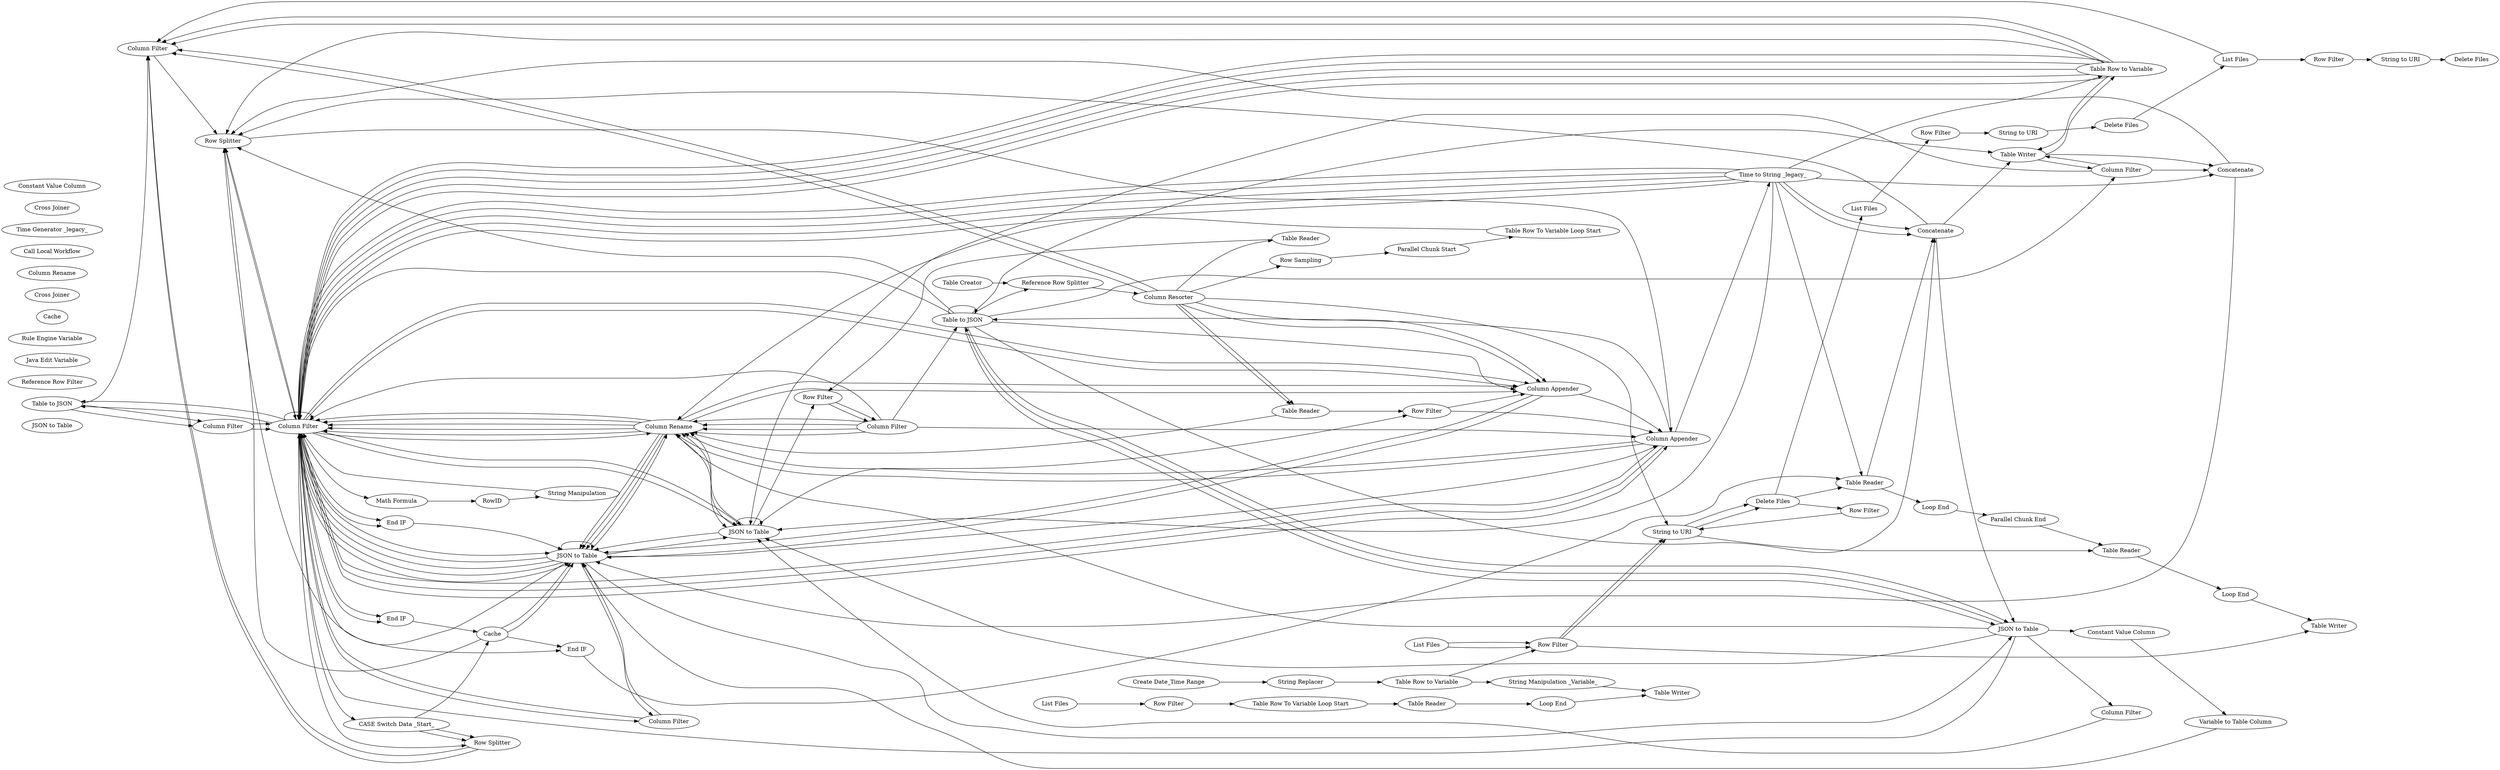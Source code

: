 digraph {
	1 [label="Try _Variable Ports_"]
	5 [label="Table Creator"]
	16 [label="Catch Errors _Data Ports_"]
	17 [label="Empty Table Creator"]
	63 [label="Table Creator"]
	64 [label="Reference Row Splitter"]
	37 [label="Table Creator"]
	51 [label="Cross Joiner"]
	65 [label="Column Filter"]
	67 [label=RowID]
	173 [label="Math Formula"]
	69 [label="String Manipulation"]
	70 [label="Column Resorter"]
	196 [label="Table Writer"]
	2 [label="Table Row To Variable Loop Start"]
	3 [label="Loop End"]
	15 [label="Column Filter"]
	14 [label="Column Filter"]
	15 [label="Column Rename"]
	18 [label="Cross Joiner"]
	20 [label="Column Filter"]
	19 [label="Row Splitter"]
	20 [label=Concatenate]
	28 [label="Table Row to Variable"]
	30 [label="Row Splitter"]
	47 [label="Rule Engine Variable"]
	49 [label="JSON to Table"]
	50 [label="Table Row to Variable"]
	51 [label="Call Remote Workflow"]
	7 [label="Table Row to Variable"]
	13 [label="Variable to Table Column"]
	14 [label="Table to JSON"]
	15 [label="Column Filter"]
	18 [label="Row Splitter"]
	19 [label=Concatenate]
	21 [label="Call Remote Workflow"]
	15 [label="Table Reader"]
	16 [label="Row Filter"]
	31 [label="String Manipulation"]
	52 [label="IF Switch"]
	53 [label="End IF"]
	15 [label="Column Filter"]
	14 [label="Column Filter"]
	15 [label="Column Rename"]
	17 [label="Table to JSON"]
	18 [label="Cross Joiner"]
	19 [label="JSON to Table"]
	20 [label="Column Filter"]
	24 [label="Variable to Table Column"]
	19 [label="Row Splitter"]
	20 [label=Concatenate]
	28 [label="Table Row to Variable"]
	30 [label="Row Splitter"]
	31 [label="Call Remote Workflow"]
	27 [label="Variable to Table Column"]
	196 [label="String to URI"]
	197 [label="Delete Files"]
	198 [label="Row Filter"]
	199 [label="List Files"]
	1 [label="Table Reader"]
	171 [label="String Manipulation _Variable_"]
	174 [label="Create Date_Time Range"]
	175 [label="Table Row to Variable"]
	185 [label="List Files"]
	187 [label="Table Row To Variable Loop Start"]
	188 [label="Table Reader"]
	189 [label="Loop End"]
	190 [label="Table Writer"]
	191 [label="Row Filter"]
	192 [label="Table Reader"]
	193 [label="Table Writer"]
	194 [label="Row Filter"]
	195 [label="Loop End"]
	196 [label="Table Row To Variable Loop Start"]
	197 [label="List Files"]
	198 [label="String Manipulation _Variable_"]
	227 [label="String Replacer"]
	196 [label="String to URI"]
	197 [label="Delete Files"]
	198 [label="Row Filter"]
	199 [label="List Files"]
	200 [label="List Files"]
	201 [label="String to URI"]
	202 [label="Row Filter"]
	203 [label="Delete Files"]
	204 [label="List Files"]
	205 [label="String to URI"]
	206 [label="Row Filter"]
	207 [label="Delete Files"]
	45 [label="CASE Switch Data _Start_"]
	20 [label=Concatenate]
	1 [label="JSON to Table"]
	5 [label="Table to JSON"]
	6 [label="Table Reader"]
	9 [label="Column Rename"]
	10 [label="Column Filter"]
	11 [label="Column Appender"]
	12 [label="Table Reader"]
	13 [label="Row Filter"]
	14 [label="Row Filter"]
	15 [label="Reference Row Filter"]
	16 [label="Reference Row Filter"]
	17 [label="Reference Row Filter"]
	11 [label="Column Appender"]
	15 [label="Column Rename"]
	20 [label="Column Filter"]
	36 [label="Row Splitter"]
	37 [label="Row Splitter"]
	20 [label=Concatenate]
	1 [label="JSON to Table"]
	5 [label="Table to JSON"]
	6 [label="Table Reader"]
	7 [label="Row Filter"]
	9 [label="Column Rename"]
	10 [label="Column Filter"]
	11 [label="Column Appender"]
	11 [label="Column Appender"]
	15 [label="Column Rename"]
	20 [label="Column Filter"]
	21 [label="Column Filter"]
	36 [label="Row Splitter"]
	37 [label="Row Splitter"]
	15 [label="Column Filter"]
	19 [label="Row Splitter"]
	20 [label=Concatenate]
	31 [label="Table Row to Variable"]
	35 [label="Call Local Workflow"]
	49 [label="Column Filter"]
	29 [label="Call Local Workflow"]
	30 [label="Row Splitter"]
	18 [label="JSON to Table"]
	19 [label="Column Rename"]
	21 [label="Column Filter"]
	22 [label="Variable to Table Column"]
	23 [label="Time Generator _legacy_"]
	24 [label="Cross Joiner"]
	25 [label="Constant Value Column"]
	27 [label="Table Reader"]
	28 [label=Concatenate]
	29 [label="Table Writer"]
	30 [label="Time to String _legacy_"]
	31 [label="JSON to Table"]
	32 [label="Column Filter"]
	34 [label="Cross Joiner"]
	37 [label="Column Filter"]
	38 [label="Constant Value Column"]
	39 [label="Table Row to Variable"]
	40 [label="Column Rename"]
	37 [label="Table Row to Variable"]
	14 [label="Column Filter"]
	15 [label="Column Rename"]
	17 [label="Table to JSON"]
	19 [label="JSON to Table"]
	20 [label="Column Filter"]
	21 [label="Column Appender"]
	39 [label="Column Filter"]
	40 [label="Row Splitter"]
	41 [label=Concatenate]
	50 [label=Cache]
	51 [label="Java Edit Variable"]
	58 [label="End IF"]
	59 [label="End IF"]
	50 [label=Cache]
	51 [label="Java Edit Variable"]
	52 [label=Cache]
	217 [label="Parallel Chunk End"]
	218 [label="Parallel Chunk Start"]
	219 [label="Row Sampling"]
	37 -> 40
	20 -> 173
	65 -> 40
	173 -> 67
	70 -> 65
	5 -> 65
	17 -> 64
	17 -> 20
	63 -> 64
	64 -> 70
	67 -> 69
	69 -> 20
	70 -> 196
	14 -> 15
	15 -> 18
	20 -> 18
	15 -> 20
	17 -> 40
	19 -> 20
	28 -> 40
	30 -> 28
	30 -> 20
	30 -> 20
	20 -> 20
	49 -> 19
	20 -> 36
	20 -> 49
	20 -> 15
	7 -> 21
	13 -> 14
	14 -> 21
	15 -> 19
	18 -> 19
	18 -> 7
	18 -> 13
	21 -> 15
	15 -> 20
	17 -> 31
	14 -> 15
	15 -> 19
	18 -> 15
	19 -> 18
	20 -> 18
	31 -> 17
	15 -> 20
	17 -> 31
	19 -> 20
	28 -> 31
	30 -> 28
	30 -> 20
	30 -> 20
	31 -> 15
	196 -> 197
	197 -> 27
	198 -> 196
	199 -> 198
	171 -> 190
	174 -> 227
	175 -> 171
	175 -> 198
	185 -> 191
	187 -> 188
	188 -> 189
	189 -> 190
	191 -> 187
	192 -> 195
	194 -> 196
	195 -> 193
	196 -> 192
	197 -> 194
	198 -> 193
	227 -> 175
	196 -> 197
	197 -> 200
	198 -> 196
	199 -> 198
	200 -> 202
	201 -> 203
	202 -> 201
	203 -> 204
	204 -> 206
	205 -> 207
	206 -> 205
	70 -> 6
	70 -> 11
	70 -> 12
	5 -> 10
	6 -> 15
	20 -> 5
	11 -> 19
	12 -> 13
	13 -> 14
	14 -> 15
	14 -> 20
	14 -> 17
	15 -> 20
	17 -> 17
	17 -> 11
	15 -> 11
	20 -> 11
	10 -> 20
	21 -> 20
	36 -> 65
	37 -> 20
	37 -> 65
	37 -> 20
	70 -> 6
	70 -> 11
	5 -> 10
	6 -> 7
	7 -> 11
	20 -> 5
	11 -> 19
	11 -> 21
	15 -> 11
	20 -> 11
	10 -> 20
	21 -> 20
	36 -> 65
	37 -> 20
	37 -> 65
	37 -> 20
	15 -> 20
	19 -> 49
	19 -> 20
	19 -> 31
	31 -> 20
	21 -> 15
	49 -> 20
	18 -> 18
	18 -> 15
	19 -> 40
	21 -> 30
	22 -> 19
	19 -> 15
	31 -> 25
	25 -> 22
	27 -> 28
	28 -> 29
	30 -> 27
	30 -> 18
	31 -> 32
	32 -> 18
	29 -> 37
	37 -> 20
	17 -> 39
	17 -> 28
	39 -> 29
	40 -> 21
	14 -> 15
	15 -> 19
	19 -> 21
	20 -> 21
	21 -> 17
	29 -> 39
	30 -> 41
	30 -> 20
	30 -> 37
	29 -> 41
	37 -> 29
	17 -> 29
	39 -> 18
	39 -> 41
	40 -> 20
	41 -> 40
	41 -> 19
	20 -> 19
	20 -> 19
	52 -> 19
	52 -> 40
	45 -> 52
	45 -> 36
	45 -> 36
	20 -> 58
	20 -> 58
	20 -> 40
	20 -> 59
	58 -> 19
	20 -> 59
	70 -> 219
	2 -> 15
	3 -> 217
	20 -> 45
	19 -> 19
	31 -> 18
	52 -> 53
	52 -> 19
	53 -> 27
	20 -> 53
	27 -> 3
	70 -> 65
	204 -> 65
	59 -> 52
	217 -> 192
	218 -> 2
	219 -> 218
	rankdir=LR
}
